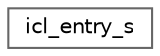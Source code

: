 digraph "类继承关系图"
{
 // LATEX_PDF_SIZE
  bgcolor="transparent";
  edge [fontname=Helvetica,fontsize=10,labelfontname=Helvetica,labelfontsize=10];
  node [fontname=Helvetica,fontsize=10,shape=box,height=0.2,width=0.4];
  rankdir="LR";
  Node0 [id="Node000000",label="icl_entry_s",height=0.2,width=0.4,color="grey40", fillcolor="white", style="filled",URL="$structicl__entry__s.html",tooltip=" "];
}
